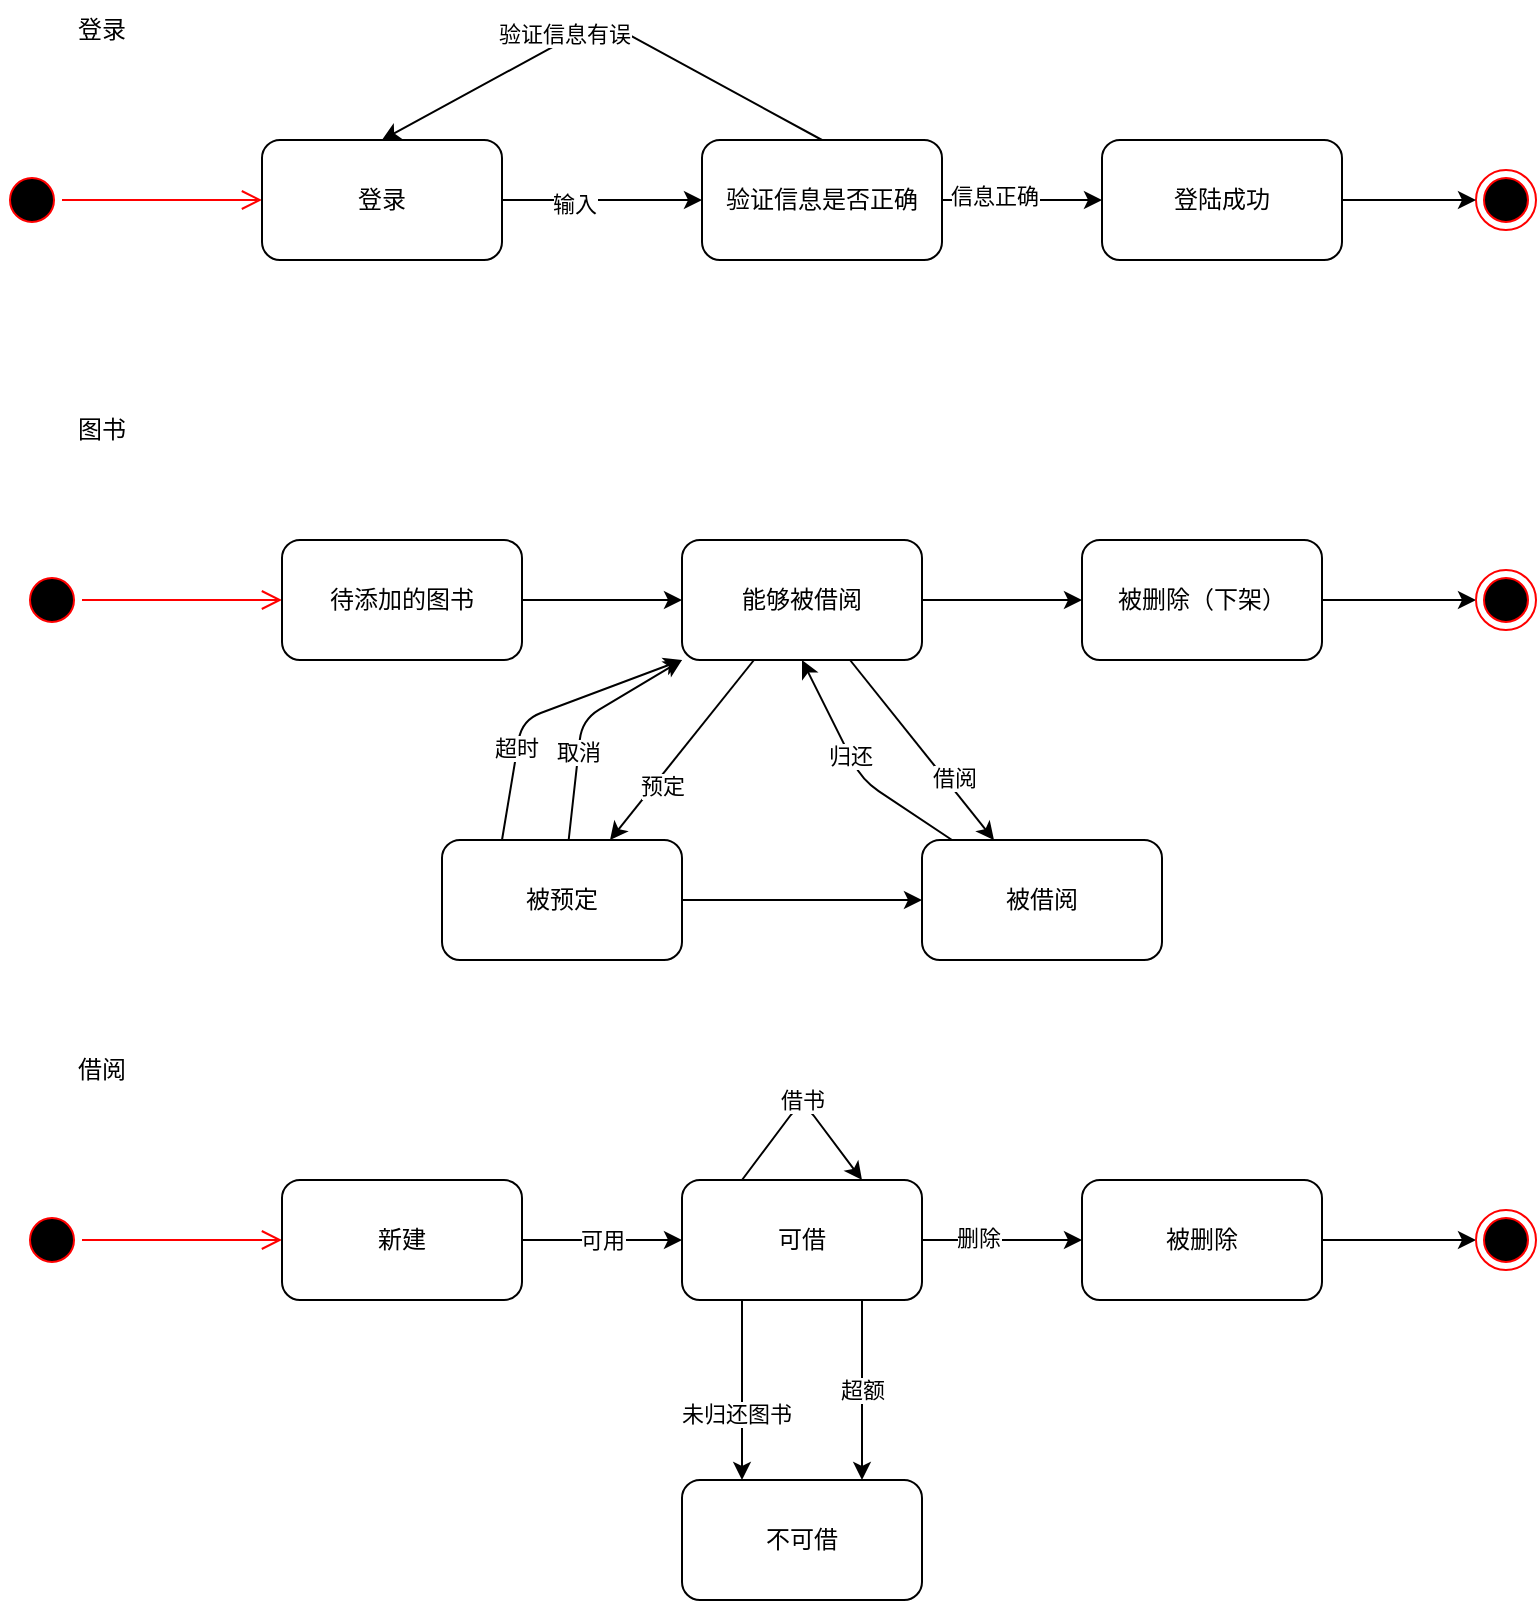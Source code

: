 <mxfile>
    <diagram id="viSAVwE6vi23GiPgdgWX" name="第 1 页">
        <mxGraphModel dx="1230" dy="566" grid="1" gridSize="10" guides="1" tooltips="1" connect="1" arrows="1" fold="1" page="1" pageScale="1" pageWidth="827" pageHeight="1169" math="0" shadow="0">
            <root>
                <mxCell id="0"/>
                <mxCell id="1" parent="0"/>
                <mxCell id="2" value="" style="ellipse;html=1;shape=startState;fillColor=#000000;strokeColor=#ff0000;" vertex="1" parent="1">
                    <mxGeometry x="20" y="125" width="30" height="30" as="geometry"/>
                </mxCell>
                <mxCell id="3" value="" style="edgeStyle=orthogonalEdgeStyle;html=1;verticalAlign=bottom;endArrow=open;endSize=8;strokeColor=#ff0000;" edge="1" source="2" parent="1" target="5">
                    <mxGeometry relative="1" as="geometry">
                        <mxPoint x="150" y="140" as="targetPoint"/>
                    </mxGeometry>
                </mxCell>
                <mxCell id="4" value="" style="ellipse;html=1;shape=endState;fillColor=#000000;strokeColor=#ff0000;" vertex="1" parent="1">
                    <mxGeometry x="757" y="125" width="30" height="30" as="geometry"/>
                </mxCell>
                <mxCell id="7" value="" style="edgeStyle=none;html=1;" edge="1" parent="1" source="5" target="6">
                    <mxGeometry relative="1" as="geometry"/>
                </mxCell>
                <mxCell id="15" value="输入" style="edgeLabel;html=1;align=center;verticalAlign=middle;resizable=0;points=[];" vertex="1" connectable="0" parent="7">
                    <mxGeometry x="-0.292" y="-2" relative="1" as="geometry">
                        <mxPoint as="offset"/>
                    </mxGeometry>
                </mxCell>
                <mxCell id="5" value="登录" style="rounded=1;whiteSpace=wrap;html=1;" vertex="1" parent="1">
                    <mxGeometry x="150" y="110" width="120" height="60" as="geometry"/>
                </mxCell>
                <mxCell id="9" value="" style="edgeStyle=none;html=1;" edge="1" parent="1" source="6" target="8">
                    <mxGeometry relative="1" as="geometry"/>
                </mxCell>
                <mxCell id="16" value="信息正确" style="edgeLabel;html=1;align=center;verticalAlign=middle;resizable=0;points=[];" vertex="1" connectable="0" parent="9">
                    <mxGeometry x="-0.365" y="2" relative="1" as="geometry">
                        <mxPoint as="offset"/>
                    </mxGeometry>
                </mxCell>
                <mxCell id="18" style="edgeStyle=none;html=1;exitX=0.5;exitY=0;exitDx=0;exitDy=0;entryX=0.5;entryY=0;entryDx=0;entryDy=0;" edge="1" parent="1" source="6" target="5">
                    <mxGeometry relative="1" as="geometry">
                        <Array as="points">
                            <mxPoint x="320" y="50"/>
                        </Array>
                    </mxGeometry>
                </mxCell>
                <mxCell id="19" value="验证信息有误" style="edgeLabel;html=1;align=center;verticalAlign=middle;resizable=0;points=[];" vertex="1" connectable="0" parent="18">
                    <mxGeometry x="0.153" y="-4" relative="1" as="geometry">
                        <mxPoint y="1" as="offset"/>
                    </mxGeometry>
                </mxCell>
                <mxCell id="6" value="验证信息是否正确" style="rounded=1;whiteSpace=wrap;html=1;" vertex="1" parent="1">
                    <mxGeometry x="370" y="110" width="120" height="60" as="geometry"/>
                </mxCell>
                <mxCell id="12" style="edgeStyle=none;html=1;" edge="1" parent="1" source="8" target="4">
                    <mxGeometry relative="1" as="geometry"/>
                </mxCell>
                <mxCell id="8" value="登陆成功" style="rounded=1;whiteSpace=wrap;html=1;" vertex="1" parent="1">
                    <mxGeometry x="570" y="110" width="120" height="60" as="geometry"/>
                </mxCell>
                <mxCell id="20" value="登录" style="text;html=1;strokeColor=none;fillColor=none;align=center;verticalAlign=middle;whiteSpace=wrap;rounded=0;" vertex="1" parent="1">
                    <mxGeometry x="40" y="40" width="60" height="30" as="geometry"/>
                </mxCell>
                <mxCell id="21" value="图书" style="text;html=1;strokeColor=none;fillColor=none;align=center;verticalAlign=middle;whiteSpace=wrap;rounded=0;" vertex="1" parent="1">
                    <mxGeometry x="40" y="240" width="60" height="30" as="geometry"/>
                </mxCell>
                <mxCell id="22" value="" style="ellipse;html=1;shape=startState;fillColor=#000000;strokeColor=#ff0000;" vertex="1" parent="1">
                    <mxGeometry x="30" y="325" width="30" height="30" as="geometry"/>
                </mxCell>
                <mxCell id="23" value="" style="edgeStyle=orthogonalEdgeStyle;html=1;verticalAlign=bottom;endArrow=open;endSize=8;strokeColor=#ff0000;" edge="1" source="22" target="24" parent="1">
                    <mxGeometry relative="1" as="geometry">
                        <mxPoint x="160" y="340" as="targetPoint"/>
                    </mxGeometry>
                </mxCell>
                <mxCell id="26" value="" style="edgeStyle=none;html=1;" edge="1" parent="1" source="24" target="25">
                    <mxGeometry relative="1" as="geometry"/>
                </mxCell>
                <mxCell id="24" value="待添加的图书" style="rounded=1;whiteSpace=wrap;html=1;" vertex="1" parent="1">
                    <mxGeometry x="160" y="310" width="120" height="60" as="geometry"/>
                </mxCell>
                <mxCell id="28" value="" style="edgeStyle=none;html=1;" edge="1" parent="1" source="25" target="27">
                    <mxGeometry relative="1" as="geometry"/>
                </mxCell>
                <mxCell id="34" style="edgeStyle=none;html=1;" edge="1" parent="1" source="25" target="32">
                    <mxGeometry relative="1" as="geometry"/>
                </mxCell>
                <mxCell id="35" value="预定" style="edgeLabel;html=1;align=center;verticalAlign=middle;resizable=0;points=[];" vertex="1" connectable="0" parent="34">
                    <mxGeometry x="0.359" y="3" relative="1" as="geometry">
                        <mxPoint as="offset"/>
                    </mxGeometry>
                </mxCell>
                <mxCell id="36" style="edgeStyle=none;html=1;" edge="1" parent="1" source="25" target="33">
                    <mxGeometry relative="1" as="geometry"/>
                </mxCell>
                <mxCell id="37" value="借阅" style="edgeLabel;html=1;align=center;verticalAlign=middle;resizable=0;points=[];" vertex="1" connectable="0" parent="36">
                    <mxGeometry x="0.381" y="3" relative="1" as="geometry">
                        <mxPoint y="-1" as="offset"/>
                    </mxGeometry>
                </mxCell>
                <mxCell id="25" value="能够被借阅" style="rounded=1;whiteSpace=wrap;html=1;" vertex="1" parent="1">
                    <mxGeometry x="360" y="310" width="120" height="60" as="geometry"/>
                </mxCell>
                <mxCell id="30" style="edgeStyle=none;html=1;entryX=0;entryY=0.5;entryDx=0;entryDy=0;" edge="1" parent="1" source="27" target="29">
                    <mxGeometry relative="1" as="geometry"/>
                </mxCell>
                <mxCell id="27" value="被删除（下架）" style="rounded=1;whiteSpace=wrap;html=1;" vertex="1" parent="1">
                    <mxGeometry x="560" y="310" width="120" height="60" as="geometry"/>
                </mxCell>
                <mxCell id="29" value="" style="ellipse;html=1;shape=endState;fillColor=#000000;strokeColor=#ff0000;" vertex="1" parent="1">
                    <mxGeometry x="757" y="325" width="30" height="30" as="geometry"/>
                </mxCell>
                <mxCell id="41" style="edgeStyle=none;html=1;" edge="1" parent="1" source="32" target="33">
                    <mxGeometry relative="1" as="geometry"/>
                </mxCell>
                <mxCell id="42" style="edgeStyle=none;html=1;entryX=0;entryY=1;entryDx=0;entryDy=0;" edge="1" parent="1" source="32" target="25">
                    <mxGeometry relative="1" as="geometry">
                        <Array as="points">
                            <mxPoint x="310" y="400"/>
                        </Array>
                    </mxGeometry>
                </mxCell>
                <mxCell id="43" value="取消" style="edgeLabel;html=1;align=center;verticalAlign=middle;resizable=0;points=[];" vertex="1" connectable="0" parent="42">
                    <mxGeometry x="-0.254" relative="1" as="geometry">
                        <mxPoint as="offset"/>
                    </mxGeometry>
                </mxCell>
                <mxCell id="44" style="edgeStyle=none;html=1;exitX=0.25;exitY=0;exitDx=0;exitDy=0;entryX=0;entryY=1;entryDx=0;entryDy=0;" edge="1" parent="1" source="32" target="25">
                    <mxGeometry relative="1" as="geometry">
                        <Array as="points">
                            <mxPoint x="280" y="400"/>
                        </Array>
                    </mxGeometry>
                </mxCell>
                <mxCell id="45" value="超时" style="edgeLabel;html=1;align=center;verticalAlign=middle;resizable=0;points=[];" vertex="1" connectable="0" parent="44">
                    <mxGeometry x="-0.365" y="1" relative="1" as="geometry">
                        <mxPoint as="offset"/>
                    </mxGeometry>
                </mxCell>
                <mxCell id="32" value="被预定" style="rounded=1;whiteSpace=wrap;html=1;" vertex="1" parent="1">
                    <mxGeometry x="240" y="460" width="120" height="60" as="geometry"/>
                </mxCell>
                <mxCell id="38" style="edgeStyle=none;html=1;entryX=0.5;entryY=1;entryDx=0;entryDy=0;" edge="1" parent="1" source="33" target="25">
                    <mxGeometry relative="1" as="geometry">
                        <Array as="points">
                            <mxPoint x="450" y="430"/>
                        </Array>
                    </mxGeometry>
                </mxCell>
                <mxCell id="40" value="归还" style="edgeLabel;html=1;align=center;verticalAlign=middle;resizable=0;points=[];" vertex="1" connectable="0" parent="38">
                    <mxGeometry x="0.119" y="1" relative="1" as="geometry">
                        <mxPoint x="1" as="offset"/>
                    </mxGeometry>
                </mxCell>
                <mxCell id="33" value="被借阅" style="rounded=1;whiteSpace=wrap;html=1;" vertex="1" parent="1">
                    <mxGeometry x="480" y="460" width="120" height="60" as="geometry"/>
                </mxCell>
                <mxCell id="46" value="借阅" style="text;html=1;strokeColor=none;fillColor=none;align=center;verticalAlign=middle;whiteSpace=wrap;rounded=0;" vertex="1" parent="1">
                    <mxGeometry x="40" y="560" width="60" height="30" as="geometry"/>
                </mxCell>
                <mxCell id="47" value="" style="ellipse;html=1;shape=startState;fillColor=#000000;strokeColor=#ff0000;" vertex="1" parent="1">
                    <mxGeometry x="30" y="645" width="30" height="30" as="geometry"/>
                </mxCell>
                <mxCell id="48" value="" style="edgeStyle=orthogonalEdgeStyle;html=1;verticalAlign=bottom;endArrow=open;endSize=8;strokeColor=#ff0000;" edge="1" source="47" target="50" parent="1">
                    <mxGeometry relative="1" as="geometry">
                        <mxPoint x="160" y="660" as="targetPoint"/>
                    </mxGeometry>
                </mxCell>
                <mxCell id="49" value="可用" style="edgeStyle=none;html=1;" edge="1" source="50" target="52" parent="1">
                    <mxGeometry relative="1" as="geometry"/>
                </mxCell>
                <mxCell id="50" value="新建" style="rounded=1;whiteSpace=wrap;html=1;" vertex="1" parent="1">
                    <mxGeometry x="160" y="630" width="120" height="60" as="geometry"/>
                </mxCell>
                <mxCell id="51" value="" style="edgeStyle=none;html=1;" edge="1" source="52" target="54" parent="1">
                    <mxGeometry relative="1" as="geometry"/>
                </mxCell>
                <mxCell id="64" value="删除" style="edgeLabel;html=1;align=center;verticalAlign=middle;resizable=0;points=[];" vertex="1" connectable="0" parent="51">
                    <mxGeometry x="-0.305" y="1" relative="1" as="geometry">
                        <mxPoint as="offset"/>
                    </mxGeometry>
                </mxCell>
                <mxCell id="58" style="edgeStyle=none;html=1;exitX=0.25;exitY=1;exitDx=0;exitDy=0;entryX=0.25;entryY=0;entryDx=0;entryDy=0;" edge="1" parent="1" source="52" target="56">
                    <mxGeometry relative="1" as="geometry"/>
                </mxCell>
                <mxCell id="62" value="未归还图书" style="edgeLabel;html=1;align=center;verticalAlign=middle;resizable=0;points=[];" vertex="1" connectable="0" parent="58">
                    <mxGeometry x="0.371" y="-3" relative="1" as="geometry">
                        <mxPoint y="-5" as="offset"/>
                    </mxGeometry>
                </mxCell>
                <mxCell id="61" value="超额" style="edgeStyle=none;html=1;exitX=0.75;exitY=1;exitDx=0;exitDy=0;entryX=0.75;entryY=0;entryDx=0;entryDy=0;" edge="1" parent="1" source="52" target="56">
                    <mxGeometry relative="1" as="geometry"/>
                </mxCell>
                <mxCell id="52" value="可借" style="rounded=1;whiteSpace=wrap;html=1;" vertex="1" parent="1">
                    <mxGeometry x="360" y="630" width="120" height="60" as="geometry"/>
                </mxCell>
                <mxCell id="53" style="edgeStyle=none;html=1;entryX=0;entryY=0.5;entryDx=0;entryDy=0;" edge="1" source="54" target="55" parent="1">
                    <mxGeometry relative="1" as="geometry"/>
                </mxCell>
                <mxCell id="54" value="被删除" style="rounded=1;whiteSpace=wrap;html=1;" vertex="1" parent="1">
                    <mxGeometry x="560" y="630" width="120" height="60" as="geometry"/>
                </mxCell>
                <mxCell id="55" value="" style="ellipse;html=1;shape=endState;fillColor=#000000;strokeColor=#ff0000;" vertex="1" parent="1">
                    <mxGeometry x="757" y="645" width="30" height="30" as="geometry"/>
                </mxCell>
                <mxCell id="56" value="不可借" style="rounded=1;whiteSpace=wrap;html=1;" vertex="1" parent="1">
                    <mxGeometry x="360" y="780" width="120" height="60" as="geometry"/>
                </mxCell>
                <mxCell id="63" value="借书" style="edgeStyle=none;html=1;exitX=0.25;exitY=0;exitDx=0;exitDy=0;entryX=0.75;entryY=0;entryDx=0;entryDy=0;" edge="1" parent="1" source="52" target="52">
                    <mxGeometry relative="1" as="geometry">
                        <Array as="points">
                            <mxPoint x="420" y="590"/>
                        </Array>
                    </mxGeometry>
                </mxCell>
            </root>
        </mxGraphModel>
    </diagram>
</mxfile>